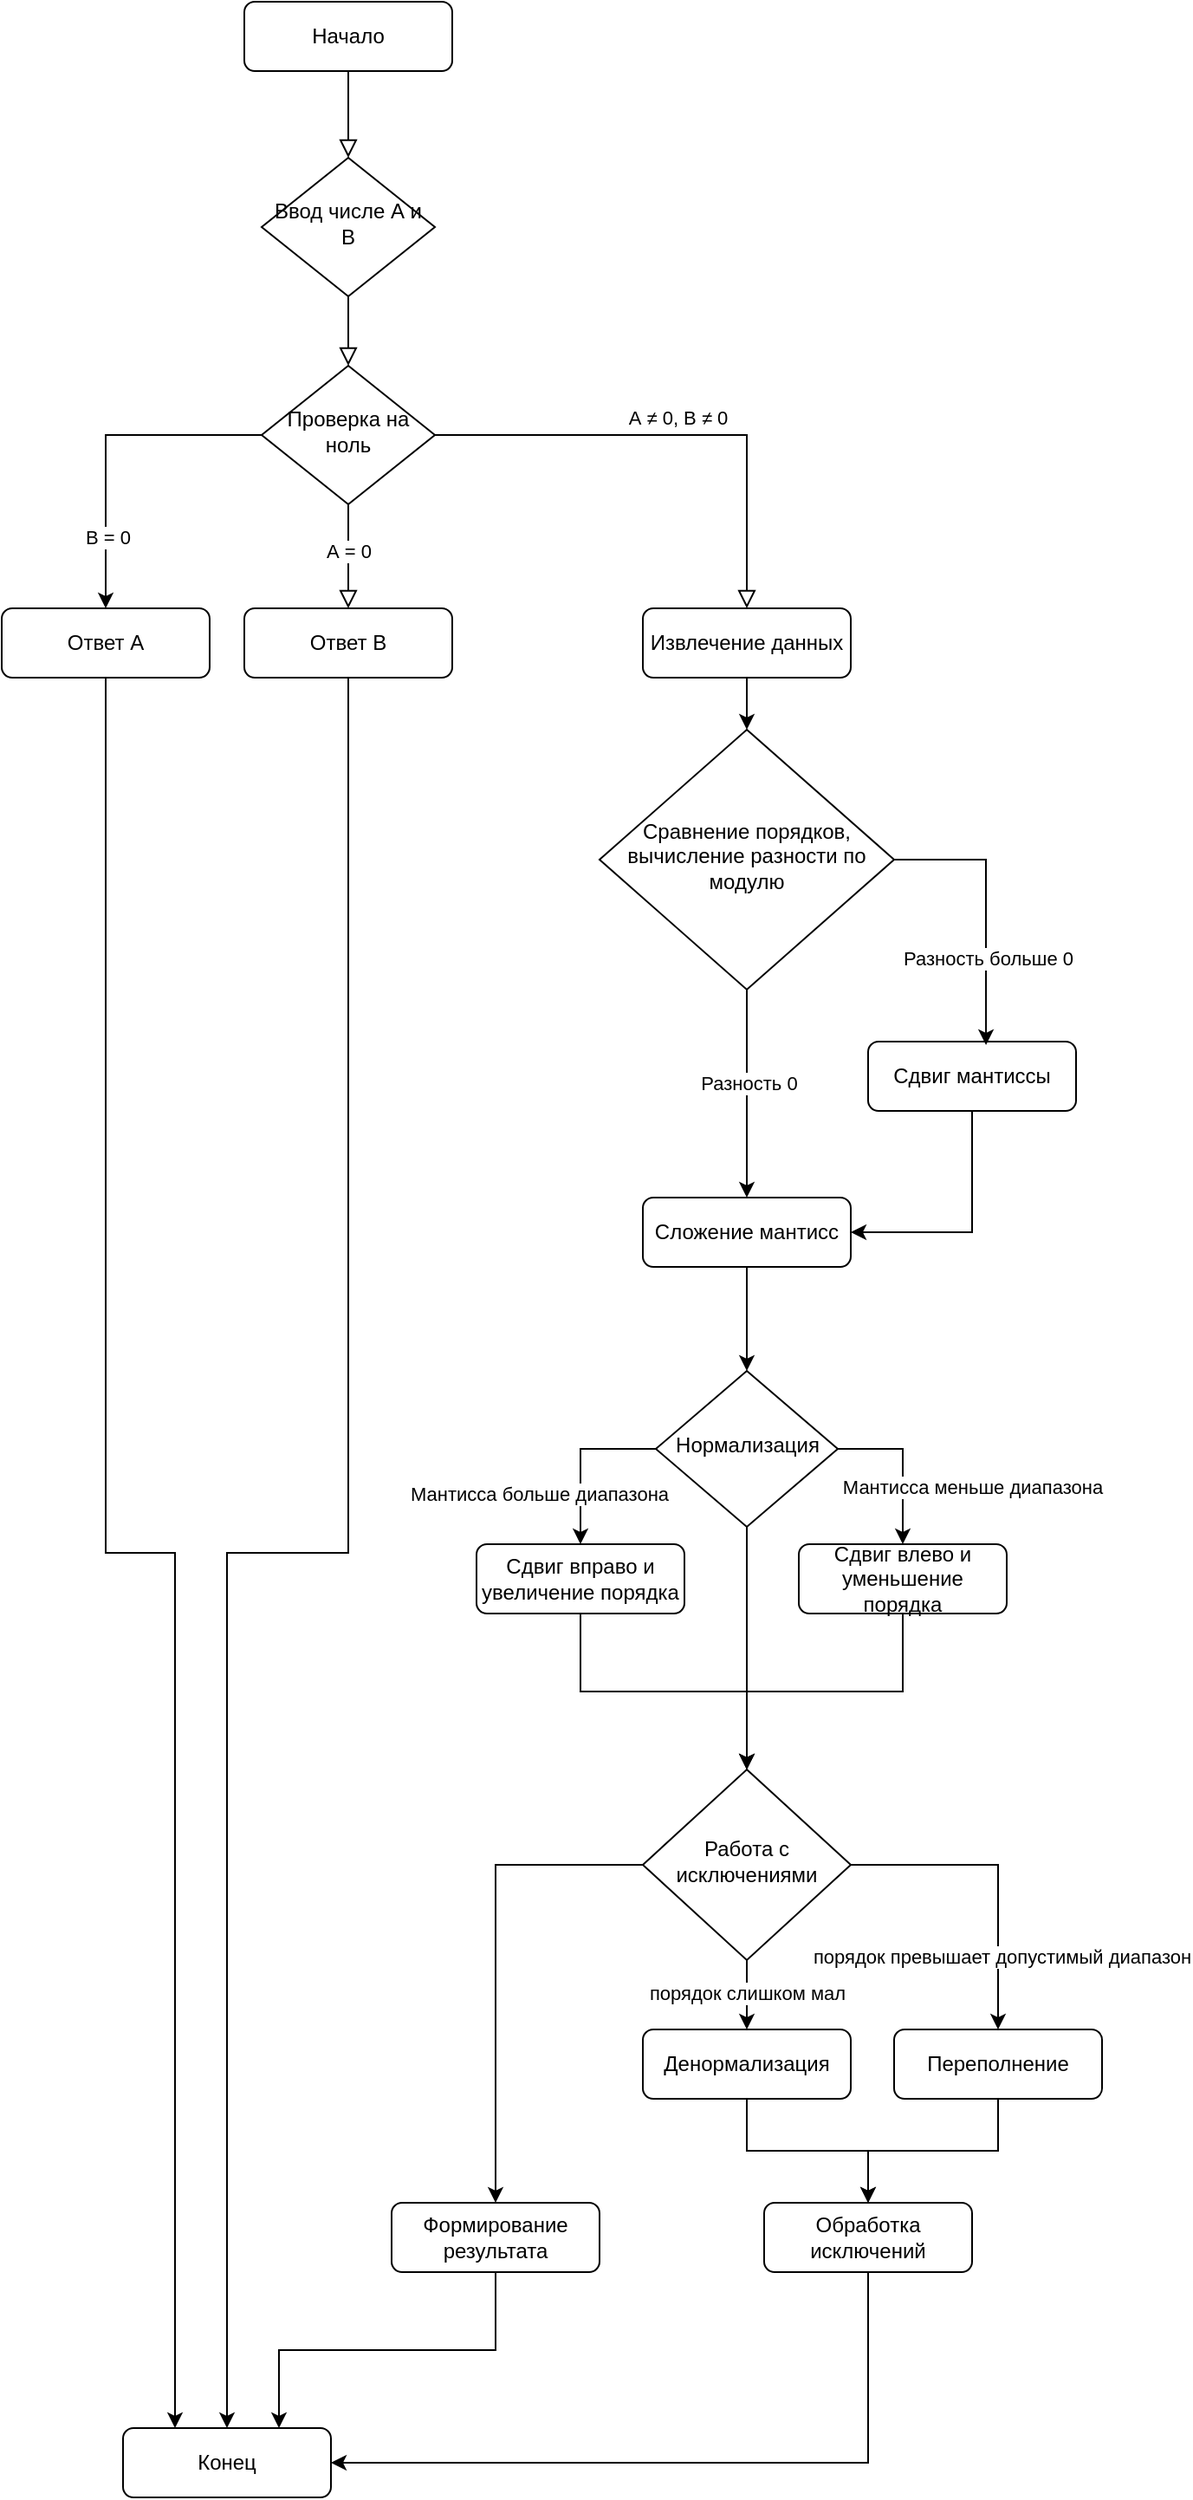 <mxfile version="25.0.3">
  <diagram id="C5RBs43oDa-KdzZeNtuy" name="Page-1">
    <mxGraphModel dx="1434" dy="772" grid="1" gridSize="10" guides="1" tooltips="1" connect="1" arrows="1" fold="1" page="1" pageScale="1" pageWidth="827" pageHeight="1169" math="0" shadow="0">
      <root>
        <mxCell id="WIyWlLk6GJQsqaUBKTNV-0" />
        <mxCell id="WIyWlLk6GJQsqaUBKTNV-1" parent="WIyWlLk6GJQsqaUBKTNV-0" />
        <mxCell id="WIyWlLk6GJQsqaUBKTNV-2" value="" style="rounded=0;html=1;jettySize=auto;orthogonalLoop=1;fontSize=11;endArrow=block;endFill=0;endSize=8;strokeWidth=1;shadow=0;labelBackgroundColor=none;edgeStyle=orthogonalEdgeStyle;" parent="WIyWlLk6GJQsqaUBKTNV-1" source="WIyWlLk6GJQsqaUBKTNV-3" target="WIyWlLk6GJQsqaUBKTNV-6" edge="1">
          <mxGeometry relative="1" as="geometry" />
        </mxCell>
        <mxCell id="WIyWlLk6GJQsqaUBKTNV-3" value="Начало" style="rounded=1;whiteSpace=wrap;html=1;fontSize=12;glass=0;strokeWidth=1;shadow=0;" parent="WIyWlLk6GJQsqaUBKTNV-1" vertex="1">
          <mxGeometry x="160" y="80" width="120" height="40" as="geometry" />
        </mxCell>
        <mxCell id="WIyWlLk6GJQsqaUBKTNV-4" value="" style="rounded=0;html=1;jettySize=auto;orthogonalLoop=1;fontSize=11;endArrow=block;endFill=0;endSize=8;strokeWidth=1;shadow=0;labelBackgroundColor=none;edgeStyle=orthogonalEdgeStyle;" parent="WIyWlLk6GJQsqaUBKTNV-1" source="WIyWlLk6GJQsqaUBKTNV-6" target="WIyWlLk6GJQsqaUBKTNV-10" edge="1">
          <mxGeometry y="20" relative="1" as="geometry">
            <mxPoint as="offset" />
          </mxGeometry>
        </mxCell>
        <mxCell id="WIyWlLk6GJQsqaUBKTNV-6" value="Ввод числе А и В" style="rhombus;whiteSpace=wrap;html=1;shadow=0;fontFamily=Helvetica;fontSize=12;align=center;strokeWidth=1;spacing=6;spacingTop=-4;" parent="WIyWlLk6GJQsqaUBKTNV-1" vertex="1">
          <mxGeometry x="170" y="170" width="100" height="80" as="geometry" />
        </mxCell>
        <mxCell id="WIyWlLk6GJQsqaUBKTNV-8" value="" style="rounded=0;html=1;jettySize=auto;orthogonalLoop=1;fontSize=11;endArrow=block;endFill=0;endSize=8;strokeWidth=1;shadow=0;labelBackgroundColor=none;edgeStyle=orthogonalEdgeStyle;" parent="WIyWlLk6GJQsqaUBKTNV-1" source="WIyWlLk6GJQsqaUBKTNV-10" target="WIyWlLk6GJQsqaUBKTNV-11" edge="1">
          <mxGeometry x="0.333" y="20" relative="1" as="geometry">
            <mxPoint as="offset" />
          </mxGeometry>
        </mxCell>
        <mxCell id="5xL84bahc_-fksMl0cmh-50" value="А = 0" style="edgeLabel;html=1;align=center;verticalAlign=middle;resizable=0;points=[];" vertex="1" connectable="0" parent="WIyWlLk6GJQsqaUBKTNV-8">
          <mxGeometry x="-0.1" relative="1" as="geometry">
            <mxPoint as="offset" />
          </mxGeometry>
        </mxCell>
        <mxCell id="WIyWlLk6GJQsqaUBKTNV-9" value="А&amp;nbsp;≠ 0, В&amp;nbsp;≠ 0" style="edgeStyle=orthogonalEdgeStyle;rounded=0;html=1;jettySize=auto;orthogonalLoop=1;fontSize=11;endArrow=block;endFill=0;endSize=8;strokeWidth=1;shadow=0;labelBackgroundColor=none;" parent="WIyWlLk6GJQsqaUBKTNV-1" source="WIyWlLk6GJQsqaUBKTNV-10" target="WIyWlLk6GJQsqaUBKTNV-12" edge="1">
          <mxGeometry y="10" relative="1" as="geometry">
            <mxPoint as="offset" />
          </mxGeometry>
        </mxCell>
        <mxCell id="5xL84bahc_-fksMl0cmh-1" style="edgeStyle=orthogonalEdgeStyle;rounded=0;orthogonalLoop=1;jettySize=auto;html=1;exitX=0;exitY=0.5;exitDx=0;exitDy=0;entryX=0.5;entryY=0;entryDx=0;entryDy=0;" edge="1" parent="WIyWlLk6GJQsqaUBKTNV-1" source="WIyWlLk6GJQsqaUBKTNV-10" target="5xL84bahc_-fksMl0cmh-0">
          <mxGeometry relative="1" as="geometry" />
        </mxCell>
        <mxCell id="5xL84bahc_-fksMl0cmh-49" value="В = 0" style="edgeLabel;html=1;align=center;verticalAlign=middle;resizable=0;points=[];" vertex="1" connectable="0" parent="5xL84bahc_-fksMl0cmh-1">
          <mxGeometry x="0.568" y="1" relative="1" as="geometry">
            <mxPoint as="offset" />
          </mxGeometry>
        </mxCell>
        <mxCell id="WIyWlLk6GJQsqaUBKTNV-10" value="Проверка на ноль" style="rhombus;whiteSpace=wrap;html=1;shadow=0;fontFamily=Helvetica;fontSize=12;align=center;strokeWidth=1;spacing=6;spacingTop=-4;" parent="WIyWlLk6GJQsqaUBKTNV-1" vertex="1">
          <mxGeometry x="170" y="290" width="100" height="80" as="geometry" />
        </mxCell>
        <mxCell id="5xL84bahc_-fksMl0cmh-41" style="edgeStyle=orthogonalEdgeStyle;rounded=0;orthogonalLoop=1;jettySize=auto;html=1;exitX=0.5;exitY=1;exitDx=0;exitDy=0;entryX=0.5;entryY=0;entryDx=0;entryDy=0;" edge="1" parent="WIyWlLk6GJQsqaUBKTNV-1" source="WIyWlLk6GJQsqaUBKTNV-11" target="5xL84bahc_-fksMl0cmh-2">
          <mxGeometry relative="1" as="geometry" />
        </mxCell>
        <mxCell id="WIyWlLk6GJQsqaUBKTNV-11" value="Ответ В" style="rounded=1;whiteSpace=wrap;html=1;fontSize=12;glass=0;strokeWidth=1;shadow=0;" parent="WIyWlLk6GJQsqaUBKTNV-1" vertex="1">
          <mxGeometry x="160" y="430" width="120" height="40" as="geometry" />
        </mxCell>
        <mxCell id="5xL84bahc_-fksMl0cmh-14" style="edgeStyle=orthogonalEdgeStyle;rounded=0;orthogonalLoop=1;jettySize=auto;html=1;exitX=0.5;exitY=1;exitDx=0;exitDy=0;entryX=0.5;entryY=0;entryDx=0;entryDy=0;" edge="1" parent="WIyWlLk6GJQsqaUBKTNV-1" source="WIyWlLk6GJQsqaUBKTNV-12" target="5xL84bahc_-fksMl0cmh-12">
          <mxGeometry relative="1" as="geometry" />
        </mxCell>
        <mxCell id="WIyWlLk6GJQsqaUBKTNV-12" value="Извлечение данных" style="rounded=1;whiteSpace=wrap;html=1;fontSize=12;glass=0;strokeWidth=1;shadow=0;" parent="WIyWlLk6GJQsqaUBKTNV-1" vertex="1">
          <mxGeometry x="390" y="430" width="120" height="40" as="geometry" />
        </mxCell>
        <mxCell id="5xL84bahc_-fksMl0cmh-40" style="edgeStyle=orthogonalEdgeStyle;rounded=0;orthogonalLoop=1;jettySize=auto;html=1;exitX=0.5;exitY=1;exitDx=0;exitDy=0;entryX=0.25;entryY=0;entryDx=0;entryDy=0;" edge="1" parent="WIyWlLk6GJQsqaUBKTNV-1" source="5xL84bahc_-fksMl0cmh-0" target="5xL84bahc_-fksMl0cmh-2">
          <mxGeometry relative="1" as="geometry" />
        </mxCell>
        <mxCell id="5xL84bahc_-fksMl0cmh-0" value="Ответ А" style="rounded=1;whiteSpace=wrap;html=1;fontSize=12;glass=0;strokeWidth=1;shadow=0;" vertex="1" parent="WIyWlLk6GJQsqaUBKTNV-1">
          <mxGeometry x="20" y="430" width="120" height="40" as="geometry" />
        </mxCell>
        <mxCell id="5xL84bahc_-fksMl0cmh-2" value="Конец" style="rounded=1;whiteSpace=wrap;html=1;fontSize=12;glass=0;strokeWidth=1;shadow=0;" vertex="1" parent="WIyWlLk6GJQsqaUBKTNV-1">
          <mxGeometry x="90" y="1480" width="120" height="40" as="geometry" />
        </mxCell>
        <mxCell id="5xL84bahc_-fksMl0cmh-10" style="edgeStyle=orthogonalEdgeStyle;rounded=0;orthogonalLoop=1;jettySize=auto;html=1;exitX=0.5;exitY=1;exitDx=0;exitDy=0;entryX=0.5;entryY=0;entryDx=0;entryDy=0;" edge="1" parent="WIyWlLk6GJQsqaUBKTNV-1" source="5xL84bahc_-fksMl0cmh-12" target="5xL84bahc_-fksMl0cmh-4">
          <mxGeometry relative="1" as="geometry">
            <mxPoint x="450" y="640" as="sourcePoint" />
          </mxGeometry>
        </mxCell>
        <mxCell id="5xL84bahc_-fksMl0cmh-16" value="Разность 0" style="edgeLabel;html=1;align=center;verticalAlign=middle;resizable=0;points=[];" vertex="1" connectable="0" parent="5xL84bahc_-fksMl0cmh-10">
          <mxGeometry x="-0.1" y="1" relative="1" as="geometry">
            <mxPoint as="offset" />
          </mxGeometry>
        </mxCell>
        <mxCell id="5xL84bahc_-fksMl0cmh-18" style="edgeStyle=orthogonalEdgeStyle;rounded=0;orthogonalLoop=1;jettySize=auto;html=1;exitX=0.5;exitY=1;exitDx=0;exitDy=0;entryX=0.5;entryY=0;entryDx=0;entryDy=0;" edge="1" parent="WIyWlLk6GJQsqaUBKTNV-1" source="5xL84bahc_-fksMl0cmh-4" target="5xL84bahc_-fksMl0cmh-17">
          <mxGeometry relative="1" as="geometry" />
        </mxCell>
        <mxCell id="5xL84bahc_-fksMl0cmh-4" value="Сложение мантисс" style="rounded=1;whiteSpace=wrap;html=1;fontSize=12;glass=0;strokeWidth=1;shadow=0;" vertex="1" parent="WIyWlLk6GJQsqaUBKTNV-1">
          <mxGeometry x="390" y="770" width="120" height="40" as="geometry" />
        </mxCell>
        <mxCell id="5xL84bahc_-fksMl0cmh-11" style="edgeStyle=orthogonalEdgeStyle;rounded=0;orthogonalLoop=1;jettySize=auto;html=1;exitX=0.5;exitY=1;exitDx=0;exitDy=0;entryX=1;entryY=0.5;entryDx=0;entryDy=0;" edge="1" parent="WIyWlLk6GJQsqaUBKTNV-1" source="5xL84bahc_-fksMl0cmh-7" target="5xL84bahc_-fksMl0cmh-4">
          <mxGeometry relative="1" as="geometry" />
        </mxCell>
        <mxCell id="5xL84bahc_-fksMl0cmh-7" value="Сдвиг мантиссы" style="rounded=1;whiteSpace=wrap;html=1;fontSize=12;glass=0;strokeWidth=1;shadow=0;" vertex="1" parent="WIyWlLk6GJQsqaUBKTNV-1">
          <mxGeometry x="520" y="680" width="120" height="40" as="geometry" />
        </mxCell>
        <mxCell id="5xL84bahc_-fksMl0cmh-8" style="edgeStyle=orthogonalEdgeStyle;rounded=0;orthogonalLoop=1;jettySize=auto;html=1;exitX=1;exitY=0.5;exitDx=0;exitDy=0;entryX=0.567;entryY=0.05;entryDx=0;entryDy=0;entryPerimeter=0;" edge="1" parent="WIyWlLk6GJQsqaUBKTNV-1" source="5xL84bahc_-fksMl0cmh-12" target="5xL84bahc_-fksMl0cmh-7">
          <mxGeometry relative="1" as="geometry">
            <mxPoint x="510" y="620" as="sourcePoint" />
          </mxGeometry>
        </mxCell>
        <mxCell id="5xL84bahc_-fksMl0cmh-15" value="Разность больше 0" style="edgeLabel;html=1;align=center;verticalAlign=middle;resizable=0;points=[];" vertex="1" connectable="0" parent="5xL84bahc_-fksMl0cmh-8">
          <mxGeometry x="0.374" y="1" relative="1" as="geometry">
            <mxPoint as="offset" />
          </mxGeometry>
        </mxCell>
        <mxCell id="5xL84bahc_-fksMl0cmh-12" value="Сравнение порядков, вычисление разности по модулю" style="rhombus;whiteSpace=wrap;html=1;shadow=0;fontFamily=Helvetica;fontSize=12;align=center;strokeWidth=1;spacing=6;spacingTop=-4;" vertex="1" parent="WIyWlLk6GJQsqaUBKTNV-1">
          <mxGeometry x="365" y="500" width="170" height="150" as="geometry" />
        </mxCell>
        <mxCell id="5xL84bahc_-fksMl0cmh-22" style="edgeStyle=orthogonalEdgeStyle;rounded=0;orthogonalLoop=1;jettySize=auto;html=1;exitX=0;exitY=0.5;exitDx=0;exitDy=0;entryX=0.5;entryY=0;entryDx=0;entryDy=0;" edge="1" parent="WIyWlLk6GJQsqaUBKTNV-1" source="5xL84bahc_-fksMl0cmh-17" target="5xL84bahc_-fksMl0cmh-20">
          <mxGeometry relative="1" as="geometry" />
        </mxCell>
        <mxCell id="5xL84bahc_-fksMl0cmh-46" value="Мантисса больше диапазона" style="edgeLabel;html=1;align=center;verticalAlign=middle;resizable=0;points=[];" vertex="1" connectable="0" parent="5xL84bahc_-fksMl0cmh-22">
          <mxGeometry x="0.147" y="-3" relative="1" as="geometry">
            <mxPoint x="-21" y="13" as="offset" />
          </mxGeometry>
        </mxCell>
        <mxCell id="5xL84bahc_-fksMl0cmh-23" style="edgeStyle=orthogonalEdgeStyle;rounded=0;orthogonalLoop=1;jettySize=auto;html=1;exitX=1;exitY=0.5;exitDx=0;exitDy=0;entryX=0.5;entryY=0;entryDx=0;entryDy=0;" edge="1" parent="WIyWlLk6GJQsqaUBKTNV-1" source="5xL84bahc_-fksMl0cmh-17" target="5xL84bahc_-fksMl0cmh-21">
          <mxGeometry relative="1" as="geometry" />
        </mxCell>
        <mxCell id="5xL84bahc_-fksMl0cmh-45" value="Мантисса меньше диапазона" style="edgeLabel;html=1;align=center;verticalAlign=middle;resizable=0;points=[];" vertex="1" connectable="0" parent="5xL84bahc_-fksMl0cmh-23">
          <mxGeometry x="0.286" y="-4" relative="1" as="geometry">
            <mxPoint x="44" as="offset" />
          </mxGeometry>
        </mxCell>
        <mxCell id="5xL84bahc_-fksMl0cmh-29" style="edgeStyle=orthogonalEdgeStyle;rounded=0;orthogonalLoop=1;jettySize=auto;html=1;exitX=0.5;exitY=1;exitDx=0;exitDy=0;entryX=0.5;entryY=0;entryDx=0;entryDy=0;" edge="1" parent="WIyWlLk6GJQsqaUBKTNV-1" source="5xL84bahc_-fksMl0cmh-17" target="5xL84bahc_-fksMl0cmh-26">
          <mxGeometry relative="1" as="geometry" />
        </mxCell>
        <mxCell id="5xL84bahc_-fksMl0cmh-17" value="Нормализация" style="rhombus;whiteSpace=wrap;html=1;shadow=0;fontFamily=Helvetica;fontSize=12;align=center;strokeWidth=1;spacing=6;spacingTop=-4;" vertex="1" parent="WIyWlLk6GJQsqaUBKTNV-1">
          <mxGeometry x="397.5" y="870" width="105" height="90" as="geometry" />
        </mxCell>
        <mxCell id="5xL84bahc_-fksMl0cmh-42" style="edgeStyle=orthogonalEdgeStyle;rounded=0;orthogonalLoop=1;jettySize=auto;html=1;exitX=0.5;exitY=1;exitDx=0;exitDy=0;entryX=0.75;entryY=0;entryDx=0;entryDy=0;" edge="1" parent="WIyWlLk6GJQsqaUBKTNV-1" source="5xL84bahc_-fksMl0cmh-19" target="5xL84bahc_-fksMl0cmh-2">
          <mxGeometry relative="1" as="geometry" />
        </mxCell>
        <mxCell id="5xL84bahc_-fksMl0cmh-19" value="Формирование результата" style="rounded=1;whiteSpace=wrap;html=1;fontSize=12;glass=0;strokeWidth=1;shadow=0;" vertex="1" parent="WIyWlLk6GJQsqaUBKTNV-1">
          <mxGeometry x="245" y="1350" width="120" height="40" as="geometry" />
        </mxCell>
        <mxCell id="5xL84bahc_-fksMl0cmh-24" style="edgeStyle=orthogonalEdgeStyle;rounded=0;orthogonalLoop=1;jettySize=auto;html=1;exitX=0.5;exitY=1;exitDx=0;exitDy=0;entryX=0.5;entryY=0;entryDx=0;entryDy=0;" edge="1" parent="WIyWlLk6GJQsqaUBKTNV-1" source="5xL84bahc_-fksMl0cmh-20" target="5xL84bahc_-fksMl0cmh-26">
          <mxGeometry relative="1" as="geometry">
            <mxPoint x="310" y="1170" as="targetPoint" />
          </mxGeometry>
        </mxCell>
        <mxCell id="5xL84bahc_-fksMl0cmh-20" value="Сдвиг вправо и увеличение порядка" style="rounded=1;whiteSpace=wrap;html=1;fontSize=12;glass=0;strokeWidth=1;shadow=0;" vertex="1" parent="WIyWlLk6GJQsqaUBKTNV-1">
          <mxGeometry x="294" y="970" width="120" height="40" as="geometry" />
        </mxCell>
        <mxCell id="5xL84bahc_-fksMl0cmh-30" style="edgeStyle=orthogonalEdgeStyle;rounded=0;orthogonalLoop=1;jettySize=auto;html=1;exitX=0.5;exitY=1;exitDx=0;exitDy=0;entryX=0.5;entryY=0;entryDx=0;entryDy=0;" edge="1" parent="WIyWlLk6GJQsqaUBKTNV-1" source="5xL84bahc_-fksMl0cmh-21" target="5xL84bahc_-fksMl0cmh-26">
          <mxGeometry relative="1" as="geometry" />
        </mxCell>
        <mxCell id="5xL84bahc_-fksMl0cmh-21" value="Сдвиг влево и уменьшение порядка" style="rounded=1;whiteSpace=wrap;html=1;fontSize=12;glass=0;strokeWidth=1;shadow=0;" vertex="1" parent="WIyWlLk6GJQsqaUBKTNV-1">
          <mxGeometry x="480" y="970" width="120" height="40" as="geometry" />
        </mxCell>
        <mxCell id="5xL84bahc_-fksMl0cmh-31" style="edgeStyle=orthogonalEdgeStyle;rounded=0;orthogonalLoop=1;jettySize=auto;html=1;exitX=1;exitY=0.5;exitDx=0;exitDy=0;entryX=0.5;entryY=0;entryDx=0;entryDy=0;" edge="1" parent="WIyWlLk6GJQsqaUBKTNV-1" source="5xL84bahc_-fksMl0cmh-26" target="5xL84bahc_-fksMl0cmh-28">
          <mxGeometry relative="1" as="geometry" />
        </mxCell>
        <mxCell id="5xL84bahc_-fksMl0cmh-47" value="порядок превышает допустимый диапазон" style="edgeLabel;html=1;align=center;verticalAlign=middle;resizable=0;points=[];" vertex="1" connectable="0" parent="5xL84bahc_-fksMl0cmh-31">
          <mxGeometry x="0.533" y="2" relative="1" as="geometry">
            <mxPoint as="offset" />
          </mxGeometry>
        </mxCell>
        <mxCell id="5xL84bahc_-fksMl0cmh-32" style="edgeStyle=orthogonalEdgeStyle;rounded=0;orthogonalLoop=1;jettySize=auto;html=1;exitX=0.5;exitY=1;exitDx=0;exitDy=0;entryX=0.5;entryY=0;entryDx=0;entryDy=0;" edge="1" parent="WIyWlLk6GJQsqaUBKTNV-1" source="5xL84bahc_-fksMl0cmh-26" target="5xL84bahc_-fksMl0cmh-27">
          <mxGeometry relative="1" as="geometry" />
        </mxCell>
        <mxCell id="5xL84bahc_-fksMl0cmh-48" value="порядок слишком мал" style="edgeLabel;html=1;align=center;verticalAlign=middle;resizable=0;points=[];" vertex="1" connectable="0" parent="5xL84bahc_-fksMl0cmh-32">
          <mxGeometry x="-0.05" relative="1" as="geometry">
            <mxPoint as="offset" />
          </mxGeometry>
        </mxCell>
        <mxCell id="5xL84bahc_-fksMl0cmh-37" style="edgeStyle=orthogonalEdgeStyle;rounded=0;orthogonalLoop=1;jettySize=auto;html=1;exitX=0;exitY=0.5;exitDx=0;exitDy=0;entryX=0.5;entryY=0;entryDx=0;entryDy=0;" edge="1" parent="WIyWlLk6GJQsqaUBKTNV-1" source="5xL84bahc_-fksMl0cmh-26" target="5xL84bahc_-fksMl0cmh-19">
          <mxGeometry relative="1" as="geometry" />
        </mxCell>
        <mxCell id="5xL84bahc_-fksMl0cmh-26" value="Работа с исключениями" style="rhombus;whiteSpace=wrap;html=1;shadow=0;fontFamily=Helvetica;fontSize=12;align=center;strokeWidth=1;spacing=6;spacingTop=-4;" vertex="1" parent="WIyWlLk6GJQsqaUBKTNV-1">
          <mxGeometry x="390" y="1100" width="120" height="110" as="geometry" />
        </mxCell>
        <mxCell id="5xL84bahc_-fksMl0cmh-38" style="edgeStyle=orthogonalEdgeStyle;rounded=0;orthogonalLoop=1;jettySize=auto;html=1;exitX=0.5;exitY=1;exitDx=0;exitDy=0;entryX=0.5;entryY=0;entryDx=0;entryDy=0;" edge="1" parent="WIyWlLk6GJQsqaUBKTNV-1" source="5xL84bahc_-fksMl0cmh-27" target="5xL84bahc_-fksMl0cmh-36">
          <mxGeometry relative="1" as="geometry" />
        </mxCell>
        <mxCell id="5xL84bahc_-fksMl0cmh-27" value="Денормализация" style="rounded=1;whiteSpace=wrap;html=1;fontSize=12;glass=0;strokeWidth=1;shadow=0;" vertex="1" parent="WIyWlLk6GJQsqaUBKTNV-1">
          <mxGeometry x="390" y="1250" width="120" height="40" as="geometry" />
        </mxCell>
        <mxCell id="5xL84bahc_-fksMl0cmh-39" style="edgeStyle=orthogonalEdgeStyle;rounded=0;orthogonalLoop=1;jettySize=auto;html=1;exitX=0.5;exitY=1;exitDx=0;exitDy=0;entryX=0.5;entryY=0;entryDx=0;entryDy=0;" edge="1" parent="WIyWlLk6GJQsqaUBKTNV-1" source="5xL84bahc_-fksMl0cmh-28" target="5xL84bahc_-fksMl0cmh-36">
          <mxGeometry relative="1" as="geometry" />
        </mxCell>
        <mxCell id="5xL84bahc_-fksMl0cmh-28" value="Переполнение" style="rounded=1;whiteSpace=wrap;html=1;fontSize=12;glass=0;strokeWidth=1;shadow=0;" vertex="1" parent="WIyWlLk6GJQsqaUBKTNV-1">
          <mxGeometry x="535" y="1250" width="120" height="40" as="geometry" />
        </mxCell>
        <mxCell id="5xL84bahc_-fksMl0cmh-43" style="edgeStyle=orthogonalEdgeStyle;rounded=0;orthogonalLoop=1;jettySize=auto;html=1;exitX=0.5;exitY=1;exitDx=0;exitDy=0;entryX=1;entryY=0.5;entryDx=0;entryDy=0;" edge="1" parent="WIyWlLk6GJQsqaUBKTNV-1" source="5xL84bahc_-fksMl0cmh-36" target="5xL84bahc_-fksMl0cmh-2">
          <mxGeometry relative="1" as="geometry" />
        </mxCell>
        <mxCell id="5xL84bahc_-fksMl0cmh-36" value="Обработка исключений" style="rounded=1;whiteSpace=wrap;html=1;fontSize=12;glass=0;strokeWidth=1;shadow=0;" vertex="1" parent="WIyWlLk6GJQsqaUBKTNV-1">
          <mxGeometry x="460" y="1350" width="120" height="40" as="geometry" />
        </mxCell>
      </root>
    </mxGraphModel>
  </diagram>
</mxfile>
